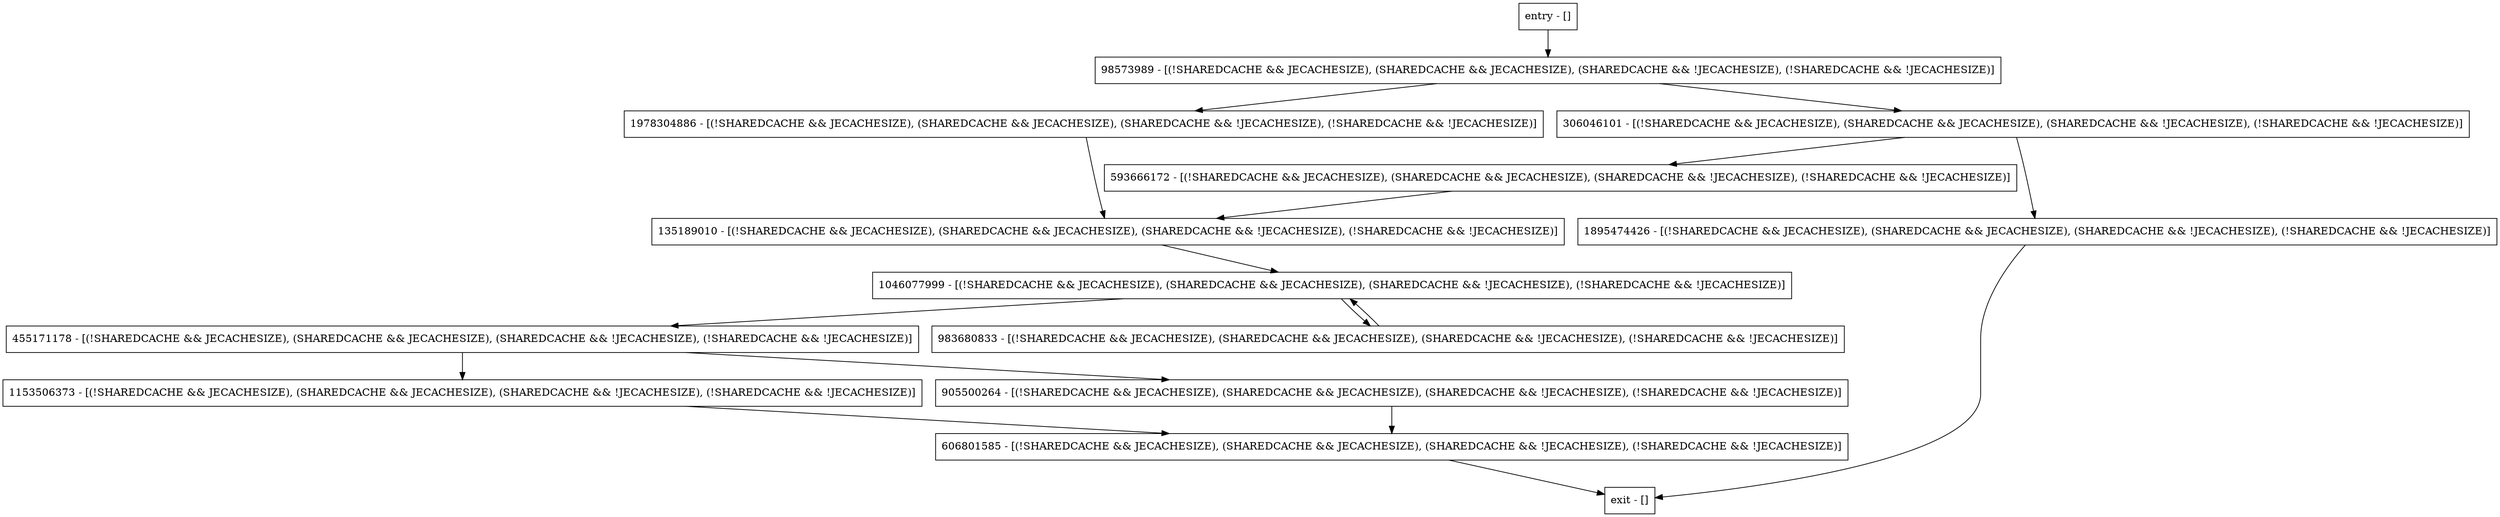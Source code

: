 digraph <init> {
node [shape=record];
1153506373 [label="1153506373 - [(!SHAREDCACHE && JECACHESIZE), (SHAREDCACHE && JECACHESIZE), (SHAREDCACHE && !JECACHESIZE), (!SHAREDCACHE && !JECACHESIZE)]"];
1895474426 [label="1895474426 - [(!SHAREDCACHE && JECACHESIZE), (SHAREDCACHE && JECACHESIZE), (SHAREDCACHE && !JECACHESIZE), (!SHAREDCACHE && !JECACHESIZE)]"];
1978304886 [label="1978304886 - [(!SHAREDCACHE && JECACHESIZE), (SHAREDCACHE && JECACHESIZE), (SHAREDCACHE && !JECACHESIZE), (!SHAREDCACHE && !JECACHESIZE)]"];
593666172 [label="593666172 - [(!SHAREDCACHE && JECACHESIZE), (SHAREDCACHE && JECACHESIZE), (SHAREDCACHE && !JECACHESIZE), (!SHAREDCACHE && !JECACHESIZE)]"];
98573989 [label="98573989 - [(!SHAREDCACHE && JECACHESIZE), (SHAREDCACHE && JECACHESIZE), (SHAREDCACHE && !JECACHESIZE), (!SHAREDCACHE && !JECACHESIZE)]"];
306046101 [label="306046101 - [(!SHAREDCACHE && JECACHESIZE), (SHAREDCACHE && JECACHESIZE), (SHAREDCACHE && !JECACHESIZE), (!SHAREDCACHE && !JECACHESIZE)]"];
1046077999 [label="1046077999 - [(!SHAREDCACHE && JECACHESIZE), (SHAREDCACHE && JECACHESIZE), (SHAREDCACHE && !JECACHESIZE), (!SHAREDCACHE && !JECACHESIZE)]"];
entry [label="entry - []"];
exit [label="exit - []"];
455171178 [label="455171178 - [(!SHAREDCACHE && JECACHESIZE), (SHAREDCACHE && JECACHESIZE), (SHAREDCACHE && !JECACHESIZE), (!SHAREDCACHE && !JECACHESIZE)]"];
905500264 [label="905500264 - [(!SHAREDCACHE && JECACHESIZE), (SHAREDCACHE && JECACHESIZE), (SHAREDCACHE && !JECACHESIZE), (!SHAREDCACHE && !JECACHESIZE)]"];
983680833 [label="983680833 - [(!SHAREDCACHE && JECACHESIZE), (SHAREDCACHE && JECACHESIZE), (SHAREDCACHE && !JECACHESIZE), (!SHAREDCACHE && !JECACHESIZE)]"];
606801585 [label="606801585 - [(!SHAREDCACHE && JECACHESIZE), (SHAREDCACHE && JECACHESIZE), (SHAREDCACHE && !JECACHESIZE), (!SHAREDCACHE && !JECACHESIZE)]"];
135189010 [label="135189010 - [(!SHAREDCACHE && JECACHESIZE), (SHAREDCACHE && JECACHESIZE), (SHAREDCACHE && !JECACHESIZE), (!SHAREDCACHE && !JECACHESIZE)]"];
entry;
exit;
1153506373 -> 606801585;
1895474426 -> exit;
1978304886 -> 135189010;
593666172 -> 135189010;
98573989 -> 306046101;
98573989 -> 1978304886;
306046101 -> 1895474426;
306046101 -> 593666172;
1046077999 -> 455171178;
1046077999 -> 983680833;
entry -> 98573989;
455171178 -> 1153506373;
455171178 -> 905500264;
905500264 -> 606801585;
983680833 -> 1046077999;
606801585 -> exit;
135189010 -> 1046077999;
}
